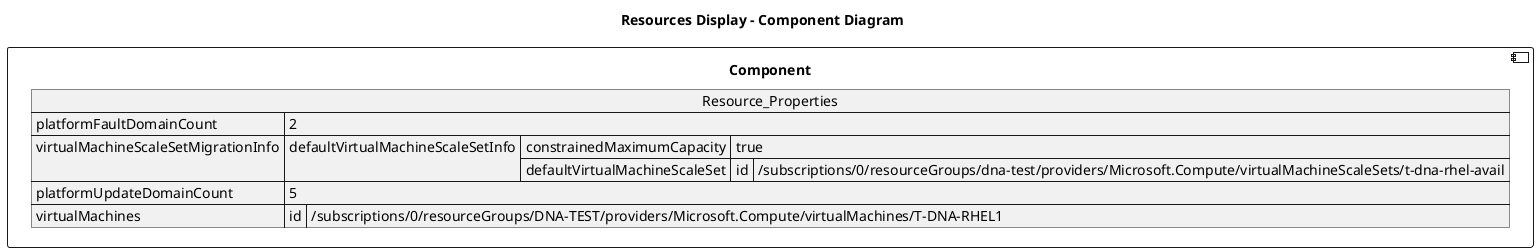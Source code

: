 @startuml

title Resources Display - Component Diagram

component Component {

json  Resource_Properties {
  "platformFaultDomainCount": 2,
  "virtualMachineScaleSetMigrationInfo": {
    "defaultVirtualMachineScaleSetInfo": {
      "constrainedMaximumCapacity": true,
      "defaultVirtualMachineScaleSet": {
        "id": "/subscriptions/0/resourceGroups/dna-test/providers/Microsoft.Compute/virtualMachineScaleSets/t-dna-rhel-avail"
      }
    }
  },
  "platformUpdateDomainCount": 5,
  "virtualMachines": [
    {
      "id": "/subscriptions/0/resourceGroups/DNA-TEST/providers/Microsoft.Compute/virtualMachines/T-DNA-RHEL1"
    }
  ]
}
}
@enduml
